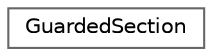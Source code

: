 digraph "Graphical Class Hierarchy"
{
 // INTERACTIVE_SVG=YES
 // LATEX_PDF_SIZE
  bgcolor="transparent";
  edge [fontname=Helvetica,fontsize=10,labelfontname=Helvetica,labelfontsize=10];
  node [fontname=Helvetica,fontsize=10,shape=box,height=0.2,width=0.4];
  rankdir="LR";
  Node0 [label="GuardedSection",height=0.2,width=0.4,color="grey40", fillcolor="white", style="filled",URL="$d5/d19/class_guarded_section.html",tooltip=" "];
}
